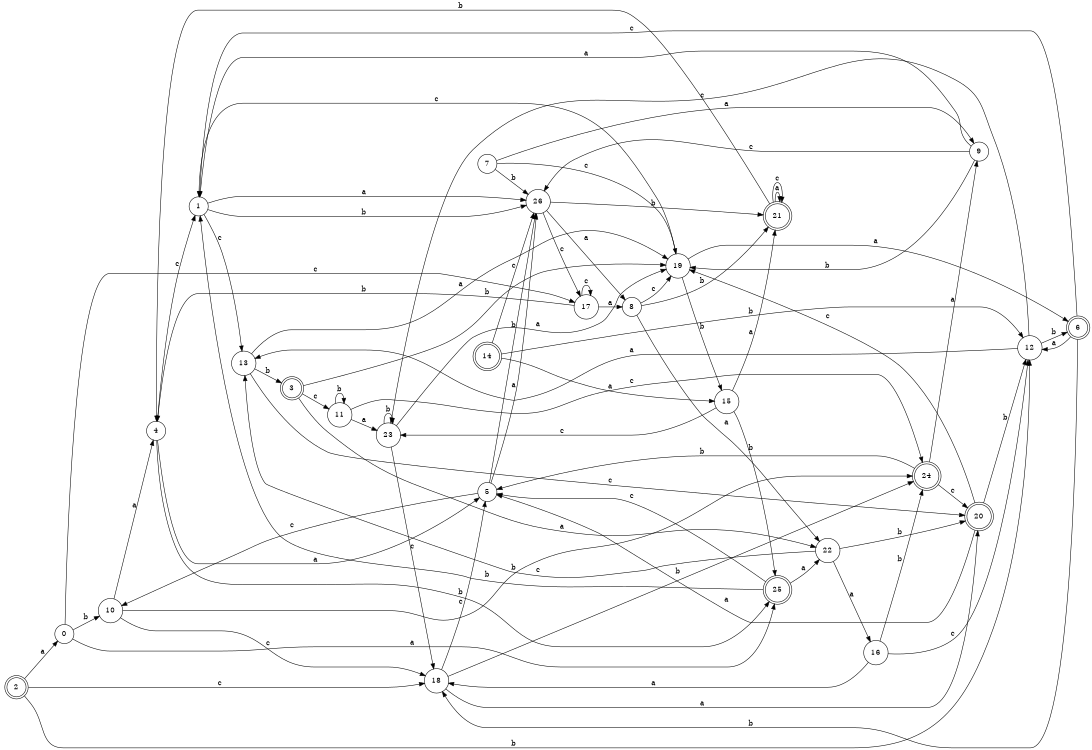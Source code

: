 digraph n22_8 {
__start0 [label="" shape="none"];

rankdir=LR;
size="8,5";

s0 [style="filled", color="black", fillcolor="white" shape="circle", label="0"];
s1 [style="filled", color="black", fillcolor="white" shape="circle", label="1"];
s2 [style="rounded,filled", color="black", fillcolor="white" shape="doublecircle", label="2"];
s3 [style="rounded,filled", color="black", fillcolor="white" shape="doublecircle", label="3"];
s4 [style="filled", color="black", fillcolor="white" shape="circle", label="4"];
s5 [style="filled", color="black", fillcolor="white" shape="circle", label="5"];
s6 [style="rounded,filled", color="black", fillcolor="white" shape="doublecircle", label="6"];
s7 [style="filled", color="black", fillcolor="white" shape="circle", label="7"];
s8 [style="filled", color="black", fillcolor="white" shape="circle", label="8"];
s9 [style="filled", color="black", fillcolor="white" shape="circle", label="9"];
s10 [style="filled", color="black", fillcolor="white" shape="circle", label="10"];
s11 [style="filled", color="black", fillcolor="white" shape="circle", label="11"];
s12 [style="filled", color="black", fillcolor="white" shape="circle", label="12"];
s13 [style="filled", color="black", fillcolor="white" shape="circle", label="13"];
s14 [style="rounded,filled", color="black", fillcolor="white" shape="doublecircle", label="14"];
s15 [style="filled", color="black", fillcolor="white" shape="circle", label="15"];
s16 [style="filled", color="black", fillcolor="white" shape="circle", label="16"];
s17 [style="filled", color="black", fillcolor="white" shape="circle", label="17"];
s18 [style="filled", color="black", fillcolor="white" shape="circle", label="18"];
s19 [style="filled", color="black", fillcolor="white" shape="circle", label="19"];
s20 [style="rounded,filled", color="black", fillcolor="white" shape="doublecircle", label="20"];
s21 [style="rounded,filled", color="black", fillcolor="white" shape="doublecircle", label="21"];
s22 [style="filled", color="black", fillcolor="white" shape="circle", label="22"];
s23 [style="filled", color="black", fillcolor="white" shape="circle", label="23"];
s24 [style="rounded,filled", color="black", fillcolor="white" shape="doublecircle", label="24"];
s25 [style="rounded,filled", color="black", fillcolor="white" shape="doublecircle", label="25"];
s26 [style="filled", color="black", fillcolor="white" shape="circle", label="26"];
s0 -> s25 [label="a"];
s0 -> s10 [label="b"];
s0 -> s17 [label="c"];
s1 -> s26 [label="a"];
s1 -> s26 [label="b"];
s1 -> s13 [label="c"];
s2 -> s0 [label="a"];
s2 -> s12 [label="b"];
s2 -> s18 [label="c"];
s3 -> s22 [label="a"];
s3 -> s19 [label="b"];
s3 -> s11 [label="c"];
s4 -> s5 [label="a"];
s4 -> s25 [label="b"];
s4 -> s1 [label="c"];
s5 -> s26 [label="a"];
s5 -> s26 [label="b"];
s5 -> s10 [label="c"];
s6 -> s12 [label="a"];
s6 -> s18 [label="b"];
s6 -> s1 [label="c"];
s7 -> s9 [label="a"];
s7 -> s26 [label="b"];
s7 -> s19 [label="c"];
s8 -> s22 [label="a"];
s8 -> s21 [label="b"];
s8 -> s19 [label="c"];
s9 -> s1 [label="a"];
s9 -> s19 [label="b"];
s9 -> s26 [label="c"];
s10 -> s4 [label="a"];
s10 -> s24 [label="b"];
s10 -> s18 [label="c"];
s11 -> s23 [label="a"];
s11 -> s11 [label="b"];
s11 -> s24 [label="c"];
s12 -> s13 [label="a"];
s12 -> s6 [label="b"];
s12 -> s23 [label="c"];
s13 -> s19 [label="a"];
s13 -> s3 [label="b"];
s13 -> s20 [label="c"];
s14 -> s15 [label="a"];
s14 -> s12 [label="b"];
s14 -> s26 [label="c"];
s15 -> s21 [label="a"];
s15 -> s25 [label="b"];
s15 -> s23 [label="c"];
s16 -> s18 [label="a"];
s16 -> s24 [label="b"];
s16 -> s12 [label="c"];
s17 -> s8 [label="a"];
s17 -> s4 [label="b"];
s17 -> s17 [label="c"];
s18 -> s20 [label="a"];
s18 -> s24 [label="b"];
s18 -> s5 [label="c"];
s19 -> s6 [label="a"];
s19 -> s15 [label="b"];
s19 -> s1 [label="c"];
s20 -> s5 [label="a"];
s20 -> s12 [label="b"];
s20 -> s19 [label="c"];
s21 -> s21 [label="a"];
s21 -> s4 [label="b"];
s21 -> s21 [label="c"];
s22 -> s16 [label="a"];
s22 -> s20 [label="b"];
s22 -> s13 [label="c"];
s23 -> s19 [label="a"];
s23 -> s23 [label="b"];
s23 -> s18 [label="c"];
s24 -> s9 [label="a"];
s24 -> s5 [label="b"];
s24 -> s20 [label="c"];
s25 -> s22 [label="a"];
s25 -> s1 [label="b"];
s25 -> s5 [label="c"];
s26 -> s8 [label="a"];
s26 -> s21 [label="b"];
s26 -> s17 [label="c"];

}